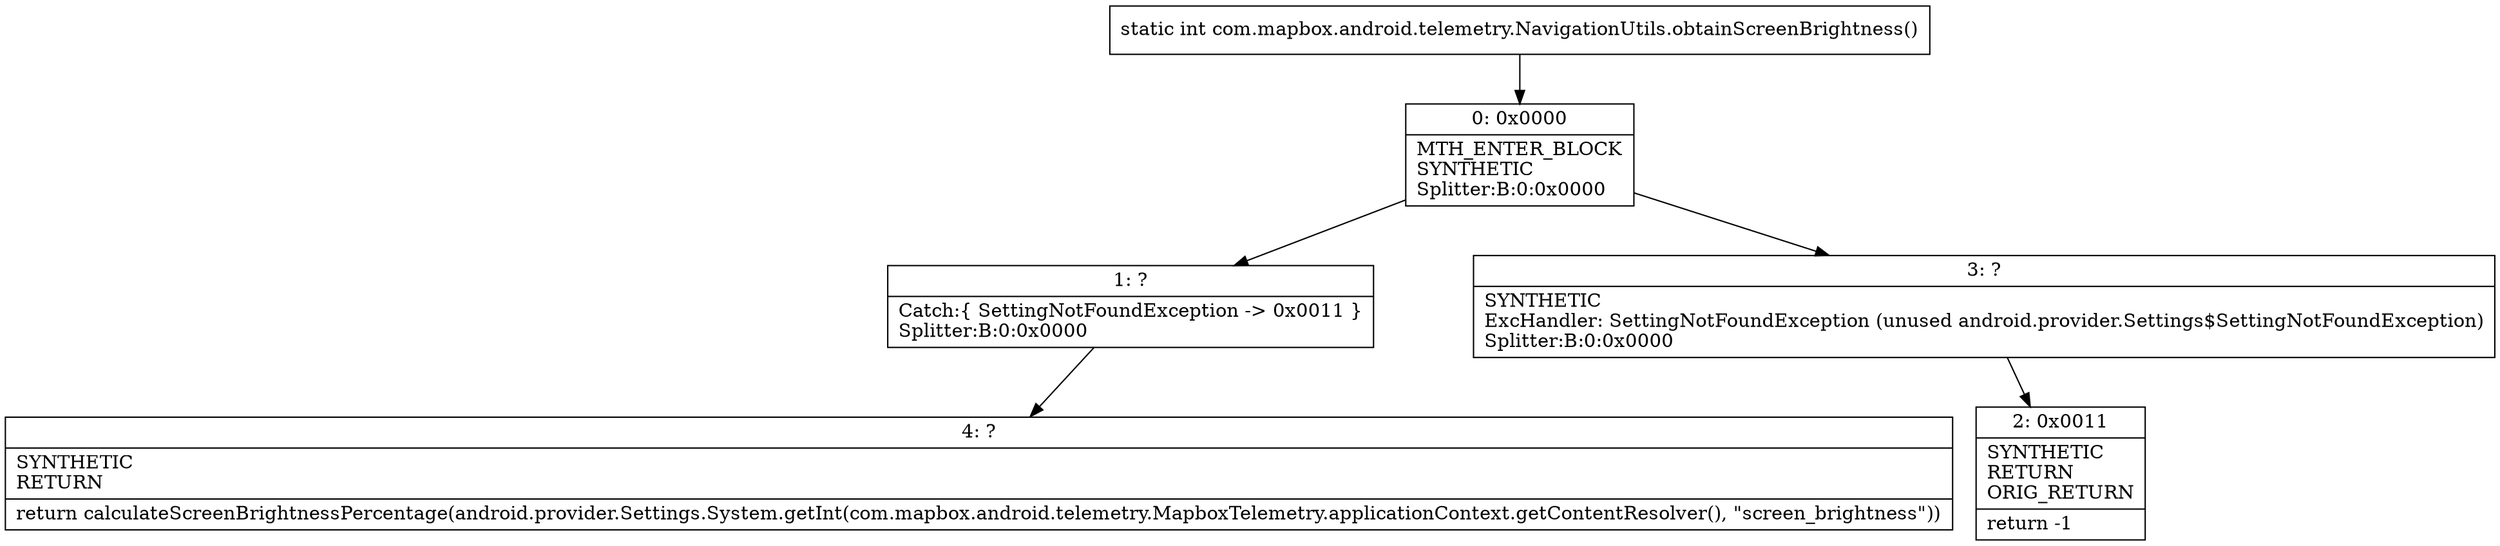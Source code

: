 digraph "CFG forcom.mapbox.android.telemetry.NavigationUtils.obtainScreenBrightness()I" {
Node_0 [shape=record,label="{0\:\ 0x0000|MTH_ENTER_BLOCK\lSYNTHETIC\lSplitter:B:0:0x0000\l}"];
Node_1 [shape=record,label="{1\:\ ?|Catch:\{ SettingNotFoundException \-\> 0x0011 \}\lSplitter:B:0:0x0000\l}"];
Node_2 [shape=record,label="{2\:\ 0x0011|SYNTHETIC\lRETURN\lORIG_RETURN\l|return \-1\l}"];
Node_3 [shape=record,label="{3\:\ ?|SYNTHETIC\lExcHandler: SettingNotFoundException (unused android.provider.Settings$SettingNotFoundException)\lSplitter:B:0:0x0000\l}"];
Node_4 [shape=record,label="{4\:\ ?|SYNTHETIC\lRETURN\l|return calculateScreenBrightnessPercentage(android.provider.Settings.System.getInt(com.mapbox.android.telemetry.MapboxTelemetry.applicationContext.getContentResolver(), \"screen_brightness\"))\l}"];
MethodNode[shape=record,label="{static int com.mapbox.android.telemetry.NavigationUtils.obtainScreenBrightness() }"];
MethodNode -> Node_0;
Node_0 -> Node_1;
Node_0 -> Node_3;
Node_1 -> Node_4;
Node_3 -> Node_2;
}

